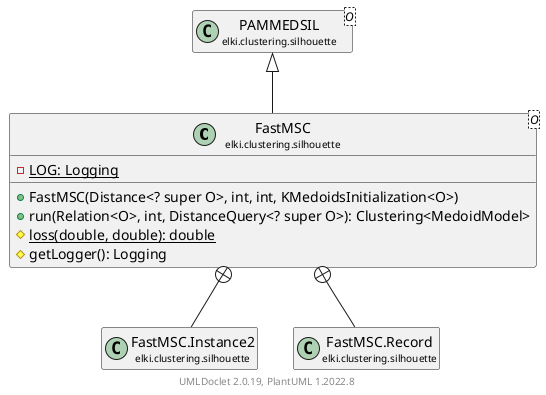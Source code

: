 @startuml
    remove .*\.(Instance|Par|Parameterizer|Factory)$
    set namespaceSeparator none
    hide empty fields
    hide empty methods

    class "<size:14>FastMSC\n<size:10>elki.clustering.silhouette" as elki.clustering.silhouette.FastMSC<O> [[FastMSC.html]] {
        {static} -LOG: Logging
        +FastMSC(Distance<? super O>, int, int, KMedoidsInitialization<O>)
        +run(Relation<O>, int, DistanceQuery<? super O>): Clustering<MedoidModel>
        {static} #loss(double, double): double
        #getLogger(): Logging
    }

    class "<size:14>PAMMEDSIL\n<size:10>elki.clustering.silhouette" as elki.clustering.silhouette.PAMMEDSIL<O> [[PAMMEDSIL.html]]
    class "<size:14>FastMSC.Instance2\n<size:10>elki.clustering.silhouette" as elki.clustering.silhouette.FastMSC.Instance2 [[FastMSC.Instance2.html]]
    class "<size:14>FastMSC.Record\n<size:10>elki.clustering.silhouette" as elki.clustering.silhouette.FastMSC.Record [[FastMSC.Record.html]]
    class "<size:14>FastMSC.Instance\n<size:10>elki.clustering.silhouette" as elki.clustering.silhouette.FastMSC.Instance [[FastMSC.Instance.html]]
    class "<size:14>FastMSC.Par\n<size:10>elki.clustering.silhouette" as elki.clustering.silhouette.FastMSC.Par<O> [[FastMSC.Par.html]]

    elki.clustering.silhouette.PAMMEDSIL <|-- elki.clustering.silhouette.FastMSC
    elki.clustering.silhouette.FastMSC +-- elki.clustering.silhouette.FastMSC.Instance2
    elki.clustering.silhouette.FastMSC +-- elki.clustering.silhouette.FastMSC.Record
    elki.clustering.silhouette.FastMSC +-- elki.clustering.silhouette.FastMSC.Instance
    elki.clustering.silhouette.FastMSC +-- elki.clustering.silhouette.FastMSC.Par

    center footer UMLDoclet 2.0.19, PlantUML 1.2022.8
@enduml
